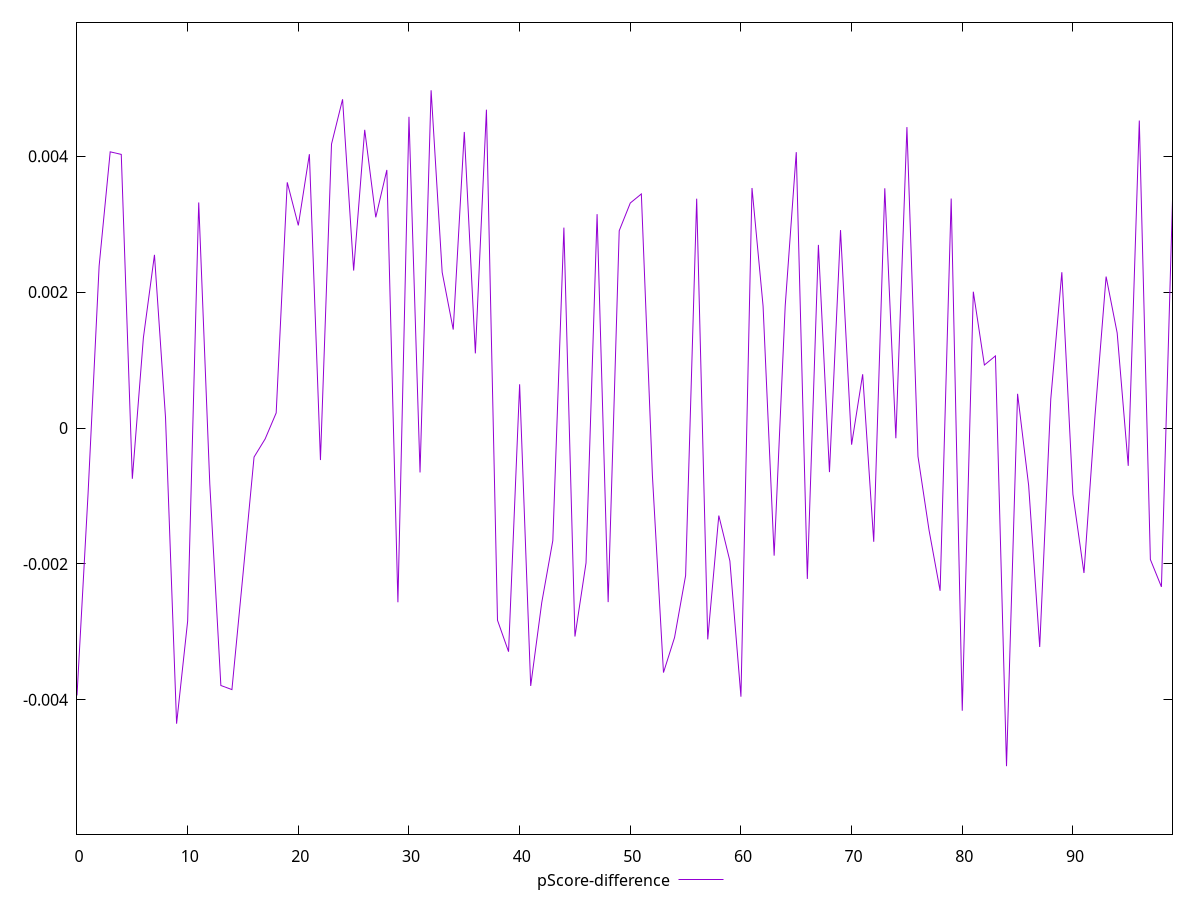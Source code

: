 reset

$pScoreDifference <<EOF
0 -0.00393450530046624
1 -0.0009644436034320636
2 0.0023849543437154397
3 0.004063623007873662
4 0.004025525160583521
5 -0.0007470777243405724
6 0.0013284381236116083
7 0.0025478259652429447
8 0.00015314289567569528
9 -0.004350350012165549
10 -0.0028397605156608163
11 0.0033186564709291044
12 -0.0008222396611663463
13 -0.0037884339743710083
14 -0.003848751197030209
15 -0.0021534401429511574
16 -0.0004272020246383068
17 -0.00016139029483908107
18 0.00022192060077441678
19 0.0036146255336836353
20 0.002981176043499012
21 0.004028749664069409
22 -0.00047115489832105784
23 0.004177331417468899
24 0.004836541538543515
25 0.0023169273005979596
26 0.004387412307405025
27 0.003100078633504477
28 0.003797112132960856
29 -0.0025634902663839165
30 0.004579112491959081
31 -0.0006535693659264208
32 0.004969496914580485
33 0.0022919386074571335
34 0.0014484992152378195
35 0.004356206584619882
36 0.0010981696966001486
37 0.004684066658248831
38 -0.002828453704681877
39 -0.0032909664645309755
40 0.0006435430817679499
41 -0.0037947110092578784
42 -0.0025683314095875653
43 -0.0016556863957745138
44 0.002948816144654809
45 -0.003068021638128804
46 -0.001985029577832975
47 0.0031468627255698545
48 -0.002561337488969029
49 0.0029027840220283707
50 0.003310448976786118
51 0.003443839455543163
52 -0.0007008674784446667
53 -0.0035983117647251373
54 -0.0030825413169977
55 -0.0021707191093562894
56 0.0033743610605233565
57 -0.0031103654517168344
58 -0.001288294647155075
59 -0.001955326875748953
60 -0.003953200659204459
61 0.003531345236598926
62 0.0017945329771483776
63 -0.0018775859110502502
64 0.001796126201451087
65 0.004058599600858637
66 -0.0022200276791393136
67 0.0026941906294210005
68 -0.0006493178925702781
69 0.002912352713514199
70 -0.0002453616436616235
71 0.0007908851872662215
72 -0.0016739279342367075
73 0.0035269503487247444
74 -0.0001506063639273858
75 0.004427526359783163
76 -0.0004174461575660038
77 -0.0015039236928783284
78 -0.0023949977179303916
79 0.0033762867753225345
80 -0.00415979466573968
81 0.00200535797608703
82 0.0009270644659605809
83 0.0010608711584976227
84 -0.004975425834615632
85 0.0005033255263435787
86 -0.0008447335852308502
87 -0.0032212002360501035
88 0.00042563745871659897
89 0.0022917840892627828
90 -0.0009737728012536584
91 -0.0021329211478486876
92 0.00018688922098974992
93 0.0022282026336801763
94 0.0013989260600045794
95 -0.0005565807431180403
96 0.0045239486321582145
97 -0.0019344970243215798
98 -0.002337159359167451
99 0.0033525318651630442
EOF

set key outside below
set xrange [0:99]
set yrange [-0.005975425834615632:0.005969496914580485]
set trange [-0.005975425834615632:0.005969496914580485]
set terminal svg size 640, 500 enhanced background rgb 'white'
set output "report/report_00029_2021-02-24T13-36-40.390Z/mainthread-work-breakdown/samples/agenda/pScore-difference/values.svg"

plot $pScoreDifference title "pScore-difference" with line

reset
